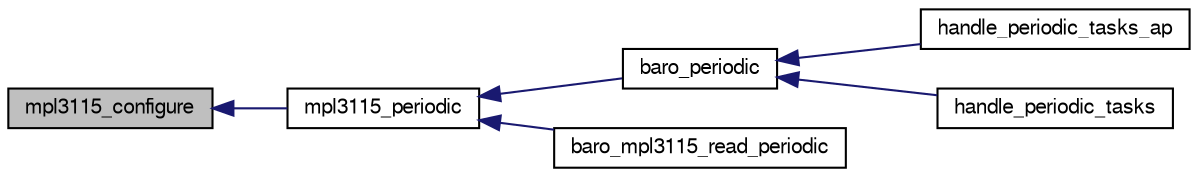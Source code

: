 digraph "mpl3115_configure"
{
  edge [fontname="FreeSans",fontsize="10",labelfontname="FreeSans",labelfontsize="10"];
  node [fontname="FreeSans",fontsize="10",shape=record];
  rankdir="LR";
  Node1 [label="mpl3115_configure",height=0.2,width=0.4,color="black", fillcolor="grey75", style="filled", fontcolor="black"];
  Node1 -> Node2 [dir="back",color="midnightblue",fontsize="10",style="solid",fontname="FreeSans"];
  Node2 [label="mpl3115_periodic",height=0.2,width=0.4,color="black", fillcolor="white", style="filled",URL="$mpl3115_8h.html#a82e215609eadefc64ac7198d2a1db1b6"];
  Node2 -> Node3 [dir="back",color="midnightblue",fontsize="10",style="solid",fontname="FreeSans"];
  Node3 [label="baro_periodic",height=0.2,width=0.4,color="black", fillcolor="white", style="filled",URL="$baro_8h.html#a23ed77c56ba44b3ed3cc3b8e378bdb00"];
  Node3 -> Node4 [dir="back",color="midnightblue",fontsize="10",style="solid",fontname="FreeSans"];
  Node4 [label="handle_periodic_tasks_ap",height=0.2,width=0.4,color="black", fillcolor="white", style="filled",URL="$fixedwing_2main__ap_8h.html#a43fd973b44bcc2c2583cf8287048212f"];
  Node3 -> Node5 [dir="back",color="midnightblue",fontsize="10",style="solid",fontname="FreeSans"];
  Node5 [label="handle_periodic_tasks",height=0.2,width=0.4,color="black", fillcolor="white", style="filled",URL="$rover_2main__ap_8h.html#ab79bb049ce85bf2ed3a75c6b12c02bcb"];
  Node2 -> Node6 [dir="back",color="midnightblue",fontsize="10",style="solid",fontname="FreeSans"];
  Node6 [label="baro_mpl3115_read_periodic",height=0.2,width=0.4,color="black", fillcolor="white", style="filled",URL="$baro__mpl3115_8h.html#a28dec6a30759de1ada1c88d5eab50d98"];
}
